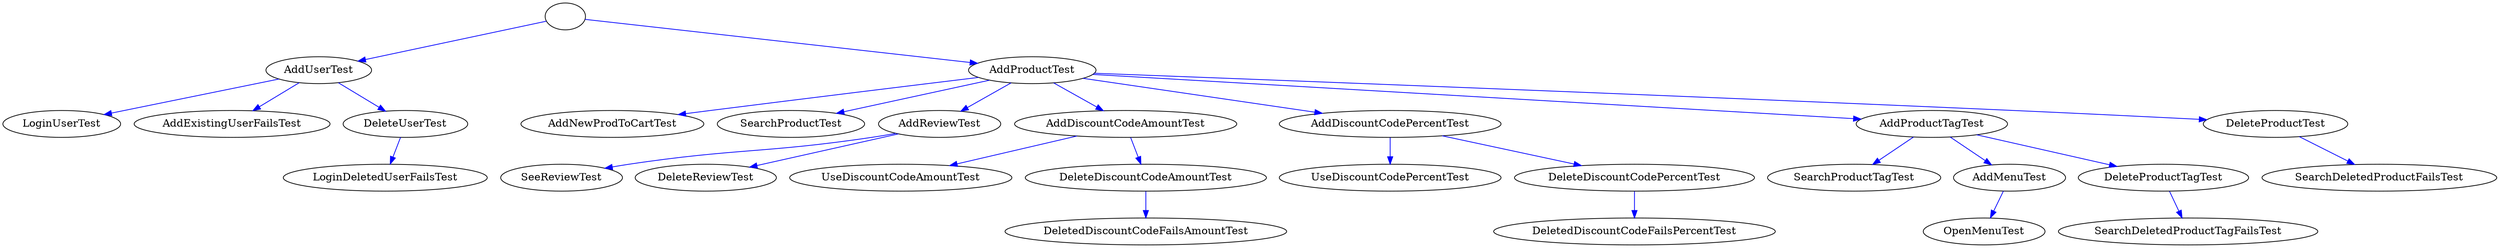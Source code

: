 strict digraph G {
root_925284253 [ label="" color = "black" ];
AddUserTest_1500687265 [ label="AddUserTest" ];
AddProductTest_772998208 [ label="AddProductTest" ];
LoginUserTest_449563706 [ label="LoginUserTest" ];
AddExistingUserFailsTest_2089800175 [ label="AddExistingUserFailsTest" ];
DeleteUserTest_744025621 [ label="DeleteUserTest" ];
AddNewProdToCartTest_1254432513 [ label="AddNewProdToCartTest" ];
SearchProductTest_28371316 [ label="SearchProductTest" ];
AddReviewTest_814057147 [ label="AddReviewTest" ];
AddDiscountCodeAmountTest_1700923121 [ label="AddDiscountCodeAmountTest" ];
AddDiscountCodePercentTest_738097153 [ label="AddDiscountCodePercentTest" ];
AddProductTagTest_1684504558 [ label="AddProductTagTest" ];
DeleteProductTest_1234315453 [ label="DeleteProductTest" ];
LoginDeletedUserFailsTest_314455756 [ label="LoginDeletedUserFailsTest" ];
SeeReviewTest_287948901 [ label="SeeReviewTest" ];
DeleteReviewTest_1349465340 [ label="DeleteReviewTest" ];
UseDiscountCodeAmountTest_320376134 [ label="UseDiscountCodeAmountTest" ];
DeleteDiscountCodeAmountTest_1131100572 [ label="DeleteDiscountCodeAmountTest" ];
UseDiscountCodePercentTest_67368534 [ label="UseDiscountCodePercentTest" ];
DeleteDiscountCodePercentTest_1978741972 [ label="DeleteDiscountCodePercentTest" ];
SearchProductTagTest_1694701622 [ label="SearchProductTagTest" ];
AddMenuTest_1278898282 [ label="AddMenuTest" ];
DeleteProductTagTest_1462149891 [ label="DeleteProductTagTest" ];
SearchDeletedProductFailsTest_223381460 [ label="SearchDeletedProductFailsTest" ];
DeletedDiscountCodeFailsAmountTest_180849226 [ label="DeletedDiscountCodeFailsAmountTest" ];
DeletedDiscountCodeFailsPercentTest_689737986 [ label="DeletedDiscountCodeFailsPercentTest" ];
OpenMenuTest_571648482 [ label="OpenMenuTest" ];
SearchDeletedProductTagFailsTest_57856586 [ label="SearchDeletedProductTagFailsTest" ];
  root_925284253 -> AddUserTest_1500687265 [ label="" color="blue" ];
  root_925284253 -> AddProductTest_772998208 [ label="" color="blue" ];
  AddUserTest_1500687265 -> LoginUserTest_449563706 [ label="" color="blue" ];
  AddUserTest_1500687265 -> AddExistingUserFailsTest_2089800175 [ label="" color="blue" ];
  AddUserTest_1500687265 -> DeleteUserTest_744025621 [ label="" color="blue" ];
  AddProductTest_772998208 -> AddNewProdToCartTest_1254432513 [ label="" color="blue" ];
  AddProductTest_772998208 -> SearchProductTest_28371316 [ label="" color="blue" ];
  AddProductTest_772998208 -> AddReviewTest_814057147 [ label="" color="blue" ];
  AddProductTest_772998208 -> AddDiscountCodeAmountTest_1700923121 [ label="" color="blue" ];
  AddProductTest_772998208 -> AddDiscountCodePercentTest_738097153 [ label="" color="blue" ];
  AddProductTest_772998208 -> AddProductTagTest_1684504558 [ label="" color="blue" ];
  AddProductTest_772998208 -> DeleteProductTest_1234315453 [ label="" color="blue" ];
  DeleteUserTest_744025621 -> LoginDeletedUserFailsTest_314455756 [ label="" color="blue" ];
  AddReviewTest_814057147 -> SeeReviewTest_287948901 [ label="" color="blue" ];
  AddReviewTest_814057147 -> DeleteReviewTest_1349465340 [ label="" color="blue" ];
  AddDiscountCodeAmountTest_1700923121 -> UseDiscountCodeAmountTest_320376134 [ label="" color="blue" ];
  AddDiscountCodeAmountTest_1700923121 -> DeleteDiscountCodeAmountTest_1131100572 [ label="" color="blue" ];
  AddDiscountCodePercentTest_738097153 -> UseDiscountCodePercentTest_67368534 [ label="" color="blue" ];
  AddDiscountCodePercentTest_738097153 -> DeleteDiscountCodePercentTest_1978741972 [ label="" color="blue" ];
  AddProductTagTest_1684504558 -> SearchProductTagTest_1694701622 [ label="" color="blue" ];
  AddProductTagTest_1684504558 -> AddMenuTest_1278898282 [ label="" color="blue" ];
  AddProductTagTest_1684504558 -> DeleteProductTagTest_1462149891 [ label="" color="blue" ];
  DeleteProductTest_1234315453 -> SearchDeletedProductFailsTest_223381460 [ label="" color="blue" ];
  DeleteDiscountCodeAmountTest_1131100572 -> DeletedDiscountCodeFailsAmountTest_180849226 [ label="" color="blue" ];
  DeleteDiscountCodePercentTest_1978741972 -> DeletedDiscountCodeFailsPercentTest_689737986 [ label="" color="blue" ];
  AddMenuTest_1278898282 -> OpenMenuTest_571648482 [ label="" color="blue" ];
  DeleteProductTagTest_1462149891 -> SearchDeletedProductTagFailsTest_57856586 [ label="" color="blue" ];
}

